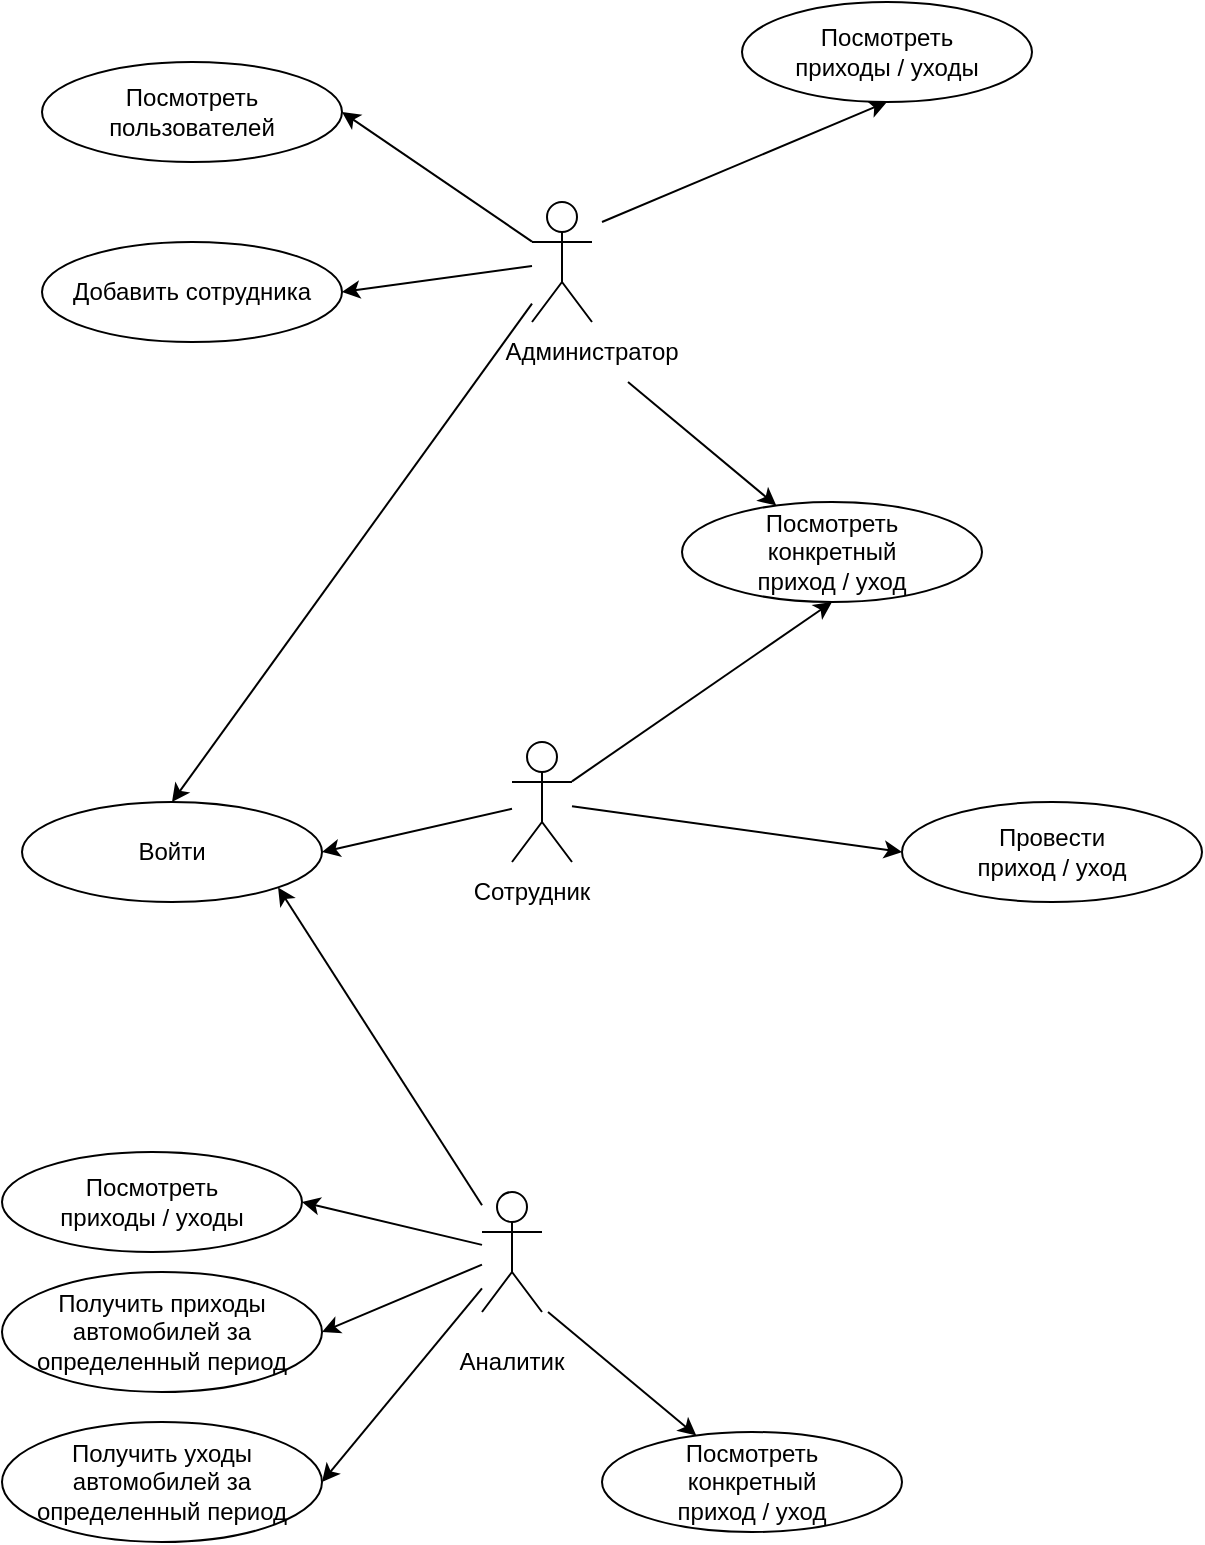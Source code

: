 <mxfile version="15.7.3" type="device" pages="2"><diagram id="2U2O3SZdrTTBc1C1Ku2I" name="use-case"><mxGraphModel dx="782" dy="539" grid="1" gridSize="10" guides="1" tooltips="1" connect="1" arrows="1" fold="1" page="1" pageScale="1" pageWidth="827" pageHeight="1169" math="0" shadow="0"><root><mxCell id="zMhGASo0eyIGt-AqRq2w-0"/><mxCell id="zMhGASo0eyIGt-AqRq2w-1" parent="zMhGASo0eyIGt-AqRq2w-0"/><mxCell id="QZ2UJhgjP6durrf7P7No-2" style="edgeStyle=none;rounded=0;orthogonalLoop=1;jettySize=auto;html=1;fontColor=none;entryX=1;entryY=0.5;entryDx=0;entryDy=0;" parent="zMhGASo0eyIGt-AqRq2w-1" source="AcXAhalTKIhHGn3KxQIS-0" target="AcXAhalTKIhHGn3KxQIS-28" edge="1"><mxGeometry relative="1" as="geometry"><mxPoint x="240" y="130" as="targetPoint"/></mxGeometry></mxCell><mxCell id="nZlIhvR65VvDpLdgkYV--3" style="rounded=0;orthogonalLoop=1;jettySize=auto;html=1;entryX=0.5;entryY=0;entryDx=0;entryDy=0;" parent="zMhGASo0eyIGt-AqRq2w-1" source="AcXAhalTKIhHGn3KxQIS-0" target="nZlIhvR65VvDpLdgkYV--2" edge="1"><mxGeometry relative="1" as="geometry"/></mxCell><mxCell id="2c-qY97xGR79JTZJfexm-4" style="rounded=0;orthogonalLoop=1;jettySize=auto;html=1;entryX=1;entryY=0.5;entryDx=0;entryDy=0;" parent="zMhGASo0eyIGt-AqRq2w-1" source="AcXAhalTKIhHGn3KxQIS-0" target="2c-qY97xGR79JTZJfexm-1" edge="1"><mxGeometry relative="1" as="geometry"/></mxCell><mxCell id="AcXAhalTKIhHGn3KxQIS-0" value="Actor" style="shape=umlActor;verticalLabelPosition=bottom;verticalAlign=top;html=1;outlineConnect=0;fontColor=none;noLabel=1;" parent="zMhGASo0eyIGt-AqRq2w-1" vertex="1"><mxGeometry x="265" y="110" width="30" height="60" as="geometry"/></mxCell><mxCell id="QZ2UJhgjP6durrf7P7No-4" style="edgeStyle=none;rounded=0;orthogonalLoop=1;jettySize=auto;html=1;entryX=0;entryY=0.5;entryDx=0;entryDy=0;fontColor=none;" parent="zMhGASo0eyIGt-AqRq2w-1" source="AcXAhalTKIhHGn3KxQIS-24" target="UEy1KWsxkfohJrvBYBMe-3" edge="1"><mxGeometry relative="1" as="geometry"><mxPoint x="455" y="330" as="sourcePoint"/></mxGeometry></mxCell><mxCell id="nZlIhvR65VvDpLdgkYV--4" style="edgeStyle=none;rounded=0;orthogonalLoop=1;jettySize=auto;html=1;entryX=1;entryY=0.5;entryDx=0;entryDy=0;" parent="zMhGASo0eyIGt-AqRq2w-1" source="AcXAhalTKIhHGn3KxQIS-24" target="nZlIhvR65VvDpLdgkYV--2" edge="1"><mxGeometry relative="1" as="geometry"/></mxCell><mxCell id="2c-qY97xGR79JTZJfexm-18" style="edgeStyle=none;rounded=0;orthogonalLoop=1;jettySize=auto;html=1;entryX=0.5;entryY=1;entryDx=0;entryDy=0;" parent="zMhGASo0eyIGt-AqRq2w-1" source="AcXAhalTKIhHGn3KxQIS-24" target="2c-qY97xGR79JTZJfexm-2" edge="1"><mxGeometry relative="1" as="geometry"/></mxCell><mxCell id="AcXAhalTKIhHGn3KxQIS-24" value="Actor" style="shape=umlActor;verticalLabelPosition=bottom;verticalAlign=top;html=1;outlineConnect=0;fontColor=none;noLabel=1;" parent="zMhGASo0eyIGt-AqRq2w-1" vertex="1"><mxGeometry x="255" y="380" width="30" height="60" as="geometry"/></mxCell><mxCell id="QZ2UJhgjP6durrf7P7No-7" style="edgeStyle=none;rounded=0;orthogonalLoop=1;jettySize=auto;html=1;entryX=1;entryY=0.5;entryDx=0;entryDy=0;fontColor=none;" parent="zMhGASo0eyIGt-AqRq2w-1" source="AcXAhalTKIhHGn3KxQIS-25" target="UEy1KWsxkfohJrvBYBMe-9" edge="1"><mxGeometry relative="1" as="geometry"/></mxCell><mxCell id="QZ2UJhgjP6durrf7P7No-8" style="edgeStyle=none;rounded=0;orthogonalLoop=1;jettySize=auto;html=1;entryX=1;entryY=0.5;entryDx=0;entryDy=0;fontColor=none;" parent="zMhGASo0eyIGt-AqRq2w-1" source="AcXAhalTKIhHGn3KxQIS-25" target="UEy1KWsxkfohJrvBYBMe-10" edge="1"><mxGeometry relative="1" as="geometry"/></mxCell><mxCell id="nZlIhvR65VvDpLdgkYV--5" style="edgeStyle=none;rounded=0;orthogonalLoop=1;jettySize=auto;html=1;entryX=1;entryY=1;entryDx=0;entryDy=0;" parent="zMhGASo0eyIGt-AqRq2w-1" source="AcXAhalTKIhHGn3KxQIS-25" target="nZlIhvR65VvDpLdgkYV--2" edge="1"><mxGeometry relative="1" as="geometry"/></mxCell><mxCell id="2c-qY97xGR79JTZJfexm-32" style="edgeStyle=none;rounded=0;orthogonalLoop=1;jettySize=auto;html=1;entryX=1;entryY=0.5;entryDx=0;entryDy=0;" parent="zMhGASo0eyIGt-AqRq2w-1" source="AcXAhalTKIhHGn3KxQIS-25" target="2c-qY97xGR79JTZJfexm-31" edge="1"><mxGeometry relative="1" as="geometry"/></mxCell><mxCell id="AcXAhalTKIhHGn3KxQIS-25" value="Actor" style="shape=umlActor;verticalLabelPosition=bottom;verticalAlign=top;html=1;outlineConnect=0;fontColor=none;noLabel=1;" parent="zMhGASo0eyIGt-AqRq2w-1" vertex="1"><mxGeometry x="240" y="605" width="30" height="60" as="geometry"/></mxCell><mxCell id="AcXAhalTKIhHGn3KxQIS-28" value="Добавить сотрудника" style="ellipse;whiteSpace=wrap;html=1;align=center;" parent="zMhGASo0eyIGt-AqRq2w-1" vertex="1"><mxGeometry x="20" y="130" width="150" height="50" as="geometry"/></mxCell><mxCell id="UEy1KWsxkfohJrvBYBMe-3" value="Провести&lt;br&gt;приход / уход" style="ellipse;whiteSpace=wrap;html=1;align=center;" parent="zMhGASo0eyIGt-AqRq2w-1" vertex="1"><mxGeometry x="450" y="410" width="150" height="50" as="geometry"/></mxCell><mxCell id="2c-qY97xGR79JTZJfexm-16" value="" style="edgeStyle=none;rounded=0;orthogonalLoop=1;jettySize=auto;html=1;" parent="zMhGASo0eyIGt-AqRq2w-1" source="UEy1KWsxkfohJrvBYBMe-5" target="2c-qY97xGR79JTZJfexm-2" edge="1"><mxGeometry relative="1" as="geometry"/></mxCell><mxCell id="UEy1KWsxkfohJrvBYBMe-5" value="Администратор" style="text;html=1;strokeColor=none;fillColor=none;align=center;verticalAlign=middle;whiteSpace=wrap;rounded=0;" parent="zMhGASo0eyIGt-AqRq2w-1" vertex="1"><mxGeometry x="265" y="170" width="60" height="30" as="geometry"/></mxCell><mxCell id="UEy1KWsxkfohJrvBYBMe-6" value="Сотрудник" style="text;html=1;strokeColor=none;fillColor=none;align=center;verticalAlign=middle;whiteSpace=wrap;rounded=0;" parent="zMhGASo0eyIGt-AqRq2w-1" vertex="1"><mxGeometry x="235" y="440" width="60" height="30" as="geometry"/></mxCell><mxCell id="UEy1KWsxkfohJrvBYBMe-7" value="Аналитик" style="text;html=1;strokeColor=none;fillColor=none;align=center;verticalAlign=middle;whiteSpace=wrap;rounded=0;" parent="zMhGASo0eyIGt-AqRq2w-1" vertex="1"><mxGeometry x="225" y="675" width="60" height="30" as="geometry"/></mxCell><mxCell id="UEy1KWsxkfohJrvBYBMe-9" value="Получить приходы&lt;br&gt;автомобилей за&lt;br&gt;определенный период" style="ellipse;whiteSpace=wrap;html=1;align=center;" parent="zMhGASo0eyIGt-AqRq2w-1" vertex="1"><mxGeometry y="645" width="160" height="60" as="geometry"/></mxCell><mxCell id="UEy1KWsxkfohJrvBYBMe-10" value="Получить&amp;nbsp;уходы&lt;br&gt;автомобилей за&lt;br&gt;определенный период" style="ellipse;whiteSpace=wrap;html=1;align=center;" parent="zMhGASo0eyIGt-AqRq2w-1" vertex="1"><mxGeometry y="720" width="160" height="60" as="geometry"/></mxCell><mxCell id="nZlIhvR65VvDpLdgkYV--2" value="Войти" style="ellipse;whiteSpace=wrap;html=1;align=center;" parent="zMhGASo0eyIGt-AqRq2w-1" vertex="1"><mxGeometry x="10" y="410" width="150" height="50" as="geometry"/></mxCell><mxCell id="2c-qY97xGR79JTZJfexm-1" value="Посмотреть&lt;br&gt;пользователей" style="ellipse;whiteSpace=wrap;html=1;align=center;" parent="zMhGASo0eyIGt-AqRq2w-1" vertex="1"><mxGeometry x="20" y="40" width="150" height="50" as="geometry"/></mxCell><mxCell id="2c-qY97xGR79JTZJfexm-2" value="Посмотреть&lt;br&gt;конкретный &lt;br&gt;приход / уход" style="ellipse;whiteSpace=wrap;html=1;align=center;" parent="zMhGASo0eyIGt-AqRq2w-1" vertex="1"><mxGeometry x="340" y="260" width="150" height="50" as="geometry"/></mxCell><mxCell id="2c-qY97xGR79JTZJfexm-31" value="Посмотреть&lt;br&gt;приходы / уходы" style="ellipse;whiteSpace=wrap;html=1;align=center;" parent="zMhGASo0eyIGt-AqRq2w-1" vertex="1"><mxGeometry y="585" width="150" height="50" as="geometry"/></mxCell><mxCell id="q1pWrmh96svkxCvHcpB3-0" style="edgeStyle=none;rounded=0;orthogonalLoop=1;jettySize=auto;html=1;entryX=0.5;entryY=1;entryDx=0;entryDy=0;" edge="1" parent="zMhGASo0eyIGt-AqRq2w-1" target="q1pWrmh96svkxCvHcpB3-1"><mxGeometry relative="1" as="geometry"><mxPoint x="300" y="120" as="sourcePoint"/></mxGeometry></mxCell><mxCell id="q1pWrmh96svkxCvHcpB3-1" value="Посмотреть&lt;br&gt;приходы / уходы" style="ellipse;whiteSpace=wrap;html=1;align=center;" vertex="1" parent="zMhGASo0eyIGt-AqRq2w-1"><mxGeometry x="370" y="10" width="145" height="50" as="geometry"/></mxCell><mxCell id="q1pWrmh96svkxCvHcpB3-2" value="" style="edgeStyle=none;rounded=0;orthogonalLoop=1;jettySize=auto;html=1;" edge="1" parent="zMhGASo0eyIGt-AqRq2w-1" target="q1pWrmh96svkxCvHcpB3-3"><mxGeometry relative="1" as="geometry"><mxPoint x="273" y="665" as="sourcePoint"/></mxGeometry></mxCell><mxCell id="q1pWrmh96svkxCvHcpB3-3" value="Посмотреть&lt;br&gt;конкретный &lt;br&gt;приход / уход" style="ellipse;whiteSpace=wrap;html=1;align=center;" vertex="1" parent="zMhGASo0eyIGt-AqRq2w-1"><mxGeometry x="300" y="725" width="150" height="50" as="geometry"/></mxCell></root></mxGraphModel></diagram><diagram id="0Xg3Hu6DGVQvQ0aXj4Dc" name="Страница 3"><mxGraphModel dx="1117" dy="770" grid="1" gridSize="10" guides="1" tooltips="1" connect="1" arrows="1" fold="1" page="1" pageScale="1" pageWidth="827" pageHeight="1169" math="0" shadow="0"><root><mxCell id="w1r_9vBxDhwDkuj_-hU8-0"/><mxCell id="w1r_9vBxDhwDkuj_-hU8-1" parent="w1r_9vBxDhwDkuj_-hU8-0"/><mxCell id="w1r_9vBxDhwDkuj_-hU8-2" style="rounded=0;orthogonalLoop=1;jettySize=auto;html=1;entryX=0.013;entryY=0.373;entryDx=0;entryDy=0;entryPerimeter=0;fontColor=none;" parent="w1r_9vBxDhwDkuj_-hU8-1" source="w1r_9vBxDhwDkuj_-hU8-5" target="w1r_9vBxDhwDkuj_-hU8-14" edge="1"><mxGeometry relative="1" as="geometry"/></mxCell><mxCell id="w1r_9vBxDhwDkuj_-hU8-3" style="edgeStyle=none;rounded=0;orthogonalLoop=1;jettySize=auto;html=1;entryX=0;entryY=0.5;entryDx=0;entryDy=0;fontColor=none;" parent="w1r_9vBxDhwDkuj_-hU8-1" source="w1r_9vBxDhwDkuj_-hU8-5" target="w1r_9vBxDhwDkuj_-hU8-13" edge="1"><mxGeometry relative="1" as="geometry"/></mxCell><mxCell id="w1r_9vBxDhwDkuj_-hU8-4" style="edgeStyle=none;rounded=0;orthogonalLoop=1;jettySize=auto;html=1;entryX=0;entryY=0.5;entryDx=0;entryDy=0;fontColor=none;" parent="w1r_9vBxDhwDkuj_-hU8-1" source="w1r_9vBxDhwDkuj_-hU8-5" target="w1r_9vBxDhwDkuj_-hU8-15" edge="1"><mxGeometry relative="1" as="geometry"/></mxCell><mxCell id="w1r_9vBxDhwDkuj_-hU8-5" value="Actor" style="shape=umlActor;verticalLabelPosition=bottom;verticalAlign=top;html=1;outlineConnect=0;fontColor=none;noLabel=1;" parent="w1r_9vBxDhwDkuj_-hU8-1" vertex="1"><mxGeometry x="80" y="100" width="30" height="60" as="geometry"/></mxCell><mxCell id="w1r_9vBxDhwDkuj_-hU8-6" style="edgeStyle=none;rounded=0;orthogonalLoop=1;jettySize=auto;html=1;entryX=0;entryY=0.5;entryDx=0;entryDy=0;fontColor=none;" parent="w1r_9vBxDhwDkuj_-hU8-1" source="w1r_9vBxDhwDkuj_-hU8-8" target="w1r_9vBxDhwDkuj_-hU8-16" edge="1"><mxGeometry relative="1" as="geometry"/></mxCell><mxCell id="w1r_9vBxDhwDkuj_-hU8-7" style="edgeStyle=none;rounded=0;orthogonalLoop=1;jettySize=auto;html=1;entryX=0;entryY=0.5;entryDx=0;entryDy=0;fontColor=none;" parent="w1r_9vBxDhwDkuj_-hU8-1" source="w1r_9vBxDhwDkuj_-hU8-8" target="w1r_9vBxDhwDkuj_-hU8-17" edge="1"><mxGeometry relative="1" as="geometry"/></mxCell><mxCell id="w1r_9vBxDhwDkuj_-hU8-8" value="Actor" style="shape=umlActor;verticalLabelPosition=bottom;verticalAlign=top;html=1;outlineConnect=0;fontColor=none;noLabel=1;" parent="w1r_9vBxDhwDkuj_-hU8-1" vertex="1"><mxGeometry x="80" y="300" width="30" height="60" as="geometry"/></mxCell><mxCell id="w1r_9vBxDhwDkuj_-hU8-9" style="edgeStyle=none;rounded=0;orthogonalLoop=1;jettySize=auto;html=1;entryX=0;entryY=0.5;entryDx=0;entryDy=0;fontColor=none;" parent="w1r_9vBxDhwDkuj_-hU8-1" source="w1r_9vBxDhwDkuj_-hU8-12" target="w1r_9vBxDhwDkuj_-hU8-21" edge="1"><mxGeometry relative="1" as="geometry"/></mxCell><mxCell id="w1r_9vBxDhwDkuj_-hU8-10" style="edgeStyle=none;rounded=0;orthogonalLoop=1;jettySize=auto;html=1;entryX=0;entryY=0.5;entryDx=0;entryDy=0;fontColor=none;" parent="w1r_9vBxDhwDkuj_-hU8-1" source="w1r_9vBxDhwDkuj_-hU8-12" target="w1r_9vBxDhwDkuj_-hU8-22" edge="1"><mxGeometry relative="1" as="geometry"/></mxCell><mxCell id="w1r_9vBxDhwDkuj_-hU8-11" style="edgeStyle=none;rounded=0;orthogonalLoop=1;jettySize=auto;html=1;entryX=0;entryY=0.5;entryDx=0;entryDy=0;fontColor=none;" parent="w1r_9vBxDhwDkuj_-hU8-1" source="w1r_9vBxDhwDkuj_-hU8-12" target="w1r_9vBxDhwDkuj_-hU8-23" edge="1"><mxGeometry relative="1" as="geometry"/></mxCell><mxCell id="w1r_9vBxDhwDkuj_-hU8-12" value="Actor" style="shape=umlActor;verticalLabelPosition=bottom;verticalAlign=top;html=1;outlineConnect=0;fontColor=none;noLabel=1;" parent="w1r_9vBxDhwDkuj_-hU8-1" vertex="1"><mxGeometry x="80" y="460" width="30" height="60" as="geometry"/></mxCell><mxCell id="w1r_9vBxDhwDkuj_-hU8-13" value="Добавить сотрудника" style="ellipse;whiteSpace=wrap;html=1;align=center;" parent="w1r_9vBxDhwDkuj_-hU8-1" vertex="1"><mxGeometry x="250" y="60" width="150" height="50" as="geometry"/></mxCell><mxCell id="w1r_9vBxDhwDkuj_-hU8-14" value="Удалить сотрудника" style="ellipse;whiteSpace=wrap;html=1;align=center;" parent="w1r_9vBxDhwDkuj_-hU8-1" vertex="1"><mxGeometry x="250" y="120" width="150" height="50" as="geometry"/></mxCell><mxCell id="w1r_9vBxDhwDkuj_-hU8-15" value="Отредактировать существующие записи" style="ellipse;whiteSpace=wrap;html=1;align=center;" parent="w1r_9vBxDhwDkuj_-hU8-1" vertex="1"><mxGeometry x="250" y="180" width="150" height="50" as="geometry"/></mxCell><mxCell id="w1r_9vBxDhwDkuj_-hU8-16" value="Провести приход" style="ellipse;whiteSpace=wrap;html=1;align=center;" parent="w1r_9vBxDhwDkuj_-hU8-1" vertex="1"><mxGeometry x="250" y="270" width="150" height="50" as="geometry"/></mxCell><mxCell id="w1r_9vBxDhwDkuj_-hU8-17" value="Провести уход" style="ellipse;whiteSpace=wrap;html=1;align=center;" parent="w1r_9vBxDhwDkuj_-hU8-1" vertex="1"><mxGeometry x="250" y="330" width="150" height="50" as="geometry"/></mxCell><mxCell id="w1r_9vBxDhwDkuj_-hU8-18" value="Администратор" style="text;html=1;strokeColor=none;fillColor=none;align=center;verticalAlign=middle;whiteSpace=wrap;rounded=0;" parent="w1r_9vBxDhwDkuj_-hU8-1" vertex="1"><mxGeometry x="65" y="160" width="60" height="30" as="geometry"/></mxCell><mxCell id="w1r_9vBxDhwDkuj_-hU8-19" value="Пользователь (сотрудник)" style="text;html=1;strokeColor=none;fillColor=none;align=center;verticalAlign=middle;whiteSpace=wrap;rounded=0;" parent="w1r_9vBxDhwDkuj_-hU8-1" vertex="1"><mxGeometry x="65" y="370" width="60" height="30" as="geometry"/></mxCell><mxCell id="w1r_9vBxDhwDkuj_-hU8-20" value="Аналитик" style="text;html=1;strokeColor=none;fillColor=none;align=center;verticalAlign=middle;whiteSpace=wrap;rounded=0;" parent="w1r_9vBxDhwDkuj_-hU8-1" vertex="1"><mxGeometry x="65" y="530" width="60" height="30" as="geometry"/></mxCell><mxCell id="w1r_9vBxDhwDkuj_-hU8-21" value="Расчет кол-ва &lt;br&gt;доступных в автосалоне атвомобилей" style="ellipse;whiteSpace=wrap;html=1;align=center;" parent="w1r_9vBxDhwDkuj_-hU8-1" vertex="1"><mxGeometry x="250" y="430" width="160" height="60" as="geometry"/></mxCell><mxCell id="w1r_9vBxDhwDkuj_-hU8-22" value="Расчет &lt;br&gt;прихода автомобилей за определенный период" style="ellipse;whiteSpace=wrap;html=1;align=center;" parent="w1r_9vBxDhwDkuj_-hU8-1" vertex="1"><mxGeometry x="250" y="500" width="160" height="60" as="geometry"/></mxCell><mxCell id="w1r_9vBxDhwDkuj_-hU8-23" value="Расчет &lt;br&gt;ухода автомобилей за определенный период" style="ellipse;whiteSpace=wrap;html=1;align=center;" parent="w1r_9vBxDhwDkuj_-hU8-1" vertex="1"><mxGeometry x="245" y="570" width="160" height="60" as="geometry"/></mxCell><mxCell id="w1r_9vBxDhwDkuj_-hU8-24" value="Расчет &lt;br&gt;прихода автомобилей за определенный период&lt;br&gt;для определенного сотрудника" style="ellipse;whiteSpace=wrap;html=1;align=center;" parent="w1r_9vBxDhwDkuj_-hU8-1" vertex="1"><mxGeometry x="450" y="500" width="160" height="70" as="geometry"/></mxCell><mxCell id="w1r_9vBxDhwDkuj_-hU8-25" value="Расчет &lt;br&gt;ухода автомобилей за определенный период&lt;br&gt;для определенного сотрудника" style="ellipse;whiteSpace=wrap;html=1;align=center;" parent="w1r_9vBxDhwDkuj_-hU8-1" vertex="1"><mxGeometry x="450" y="585" width="160" height="70" as="geometry"/></mxCell></root></mxGraphModel></diagram></mxfile>